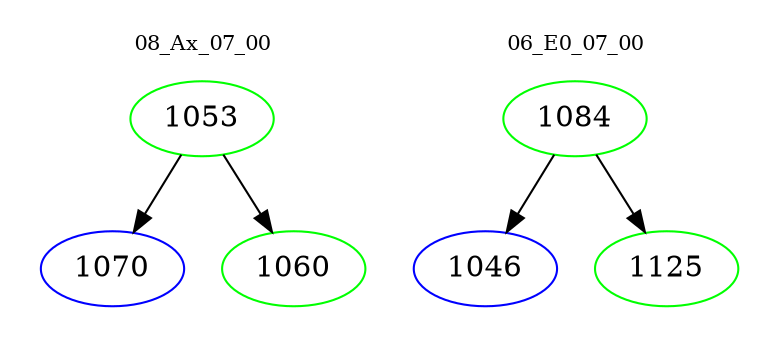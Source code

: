 digraph{
subgraph cluster_0 {
color = white
label = "08_Ax_07_00";
fontsize=10;
T0_1053 [label="1053", color="green"]
T0_1053 -> T0_1070 [color="black"]
T0_1070 [label="1070", color="blue"]
T0_1053 -> T0_1060 [color="black"]
T0_1060 [label="1060", color="green"]
}
subgraph cluster_1 {
color = white
label = "06_E0_07_00";
fontsize=10;
T1_1084 [label="1084", color="green"]
T1_1084 -> T1_1046 [color="black"]
T1_1046 [label="1046", color="blue"]
T1_1084 -> T1_1125 [color="black"]
T1_1125 [label="1125", color="green"]
}
}
